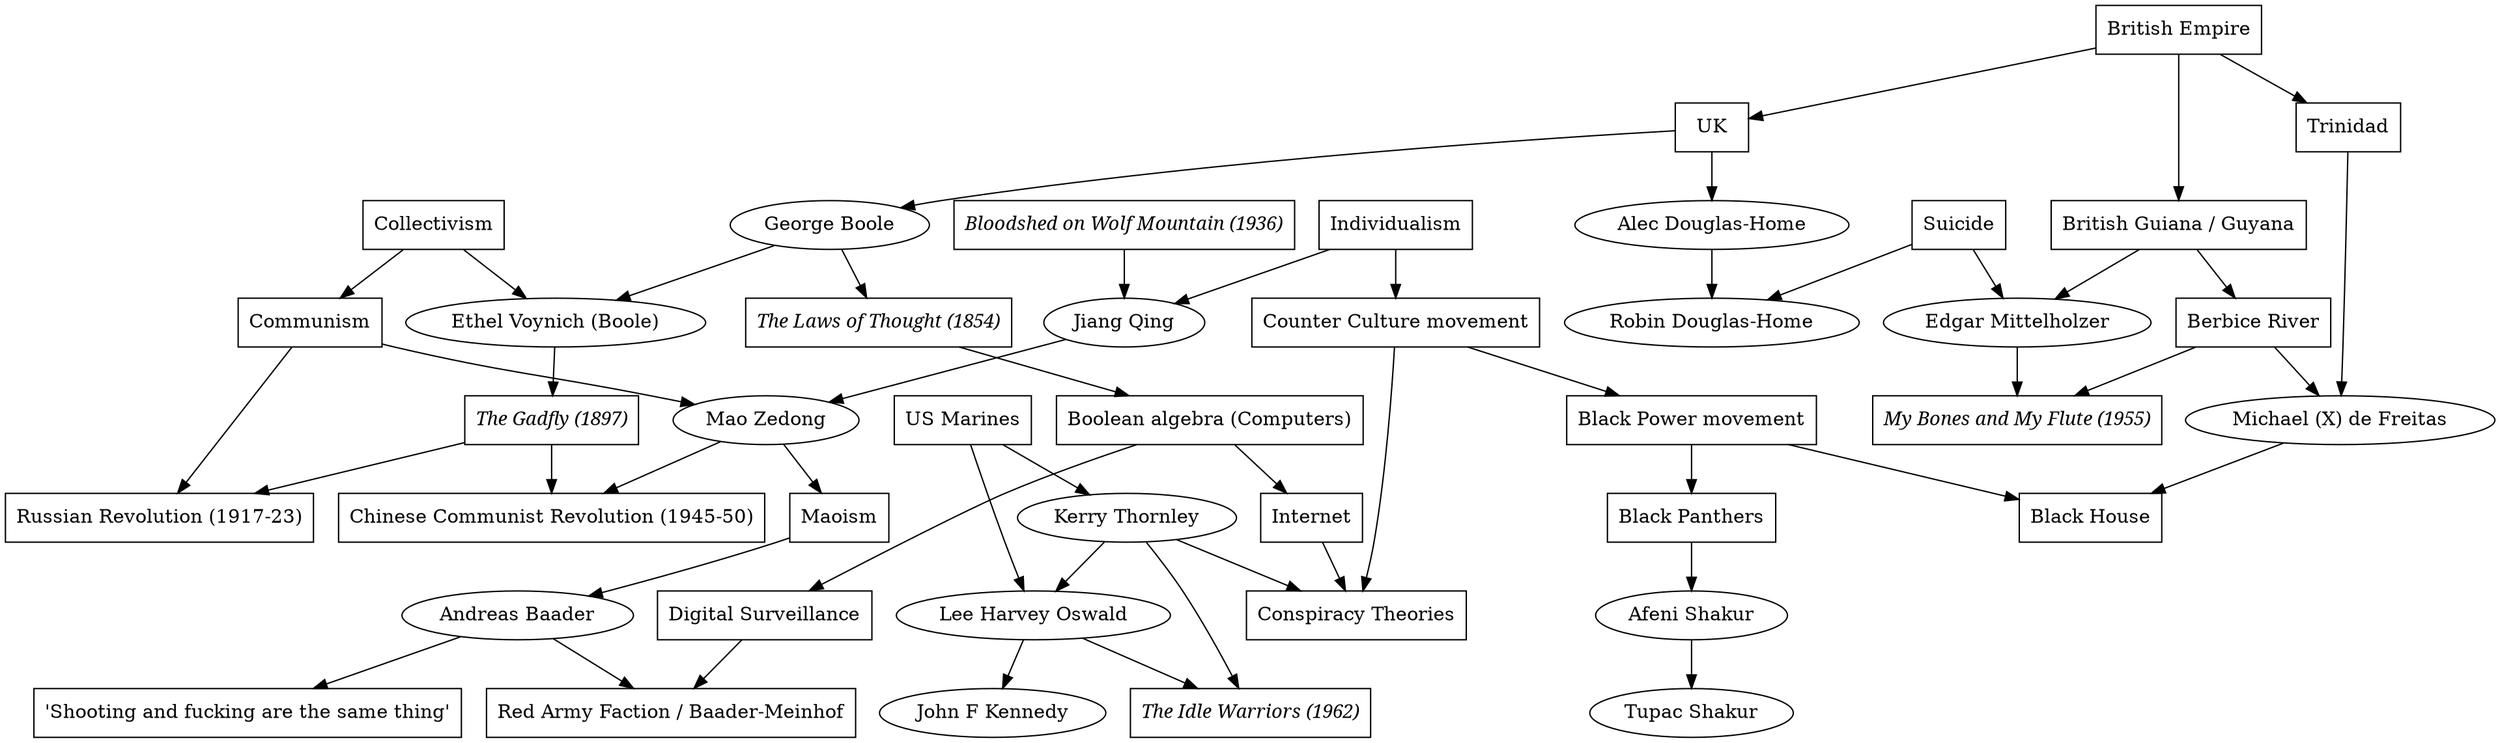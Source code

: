 // Can't Get You Out of My Head
strict digraph cgyoomh {
  // People
  jq [label="Jiang Qing"]
  mz [label="Mao Zedong"]
  mdf [label="Michael (X) de Freitas"]
  bool [label="George Boole"]
  evnb [label="Ethel Voynich (Boole)"]
  as [label="Afeni Shakur"]
  ts [label="Tupac Shakur"]
  kt [label="Kerry Thornley"]
  lho [label="Lee Harvey Oswald"]
  jfk [label="John F Kennedy"]
  rdh [label="Robin Douglas-Home"]
  adh [label="Alec Douglas-Home"]
  em [label="Edgar Mittelholzer"]
  ab [label="Andreas Baader"]

  // Things
  node[shape=rectangle]
  SFST [label="'Shooting and fucking are the same thing'"]
  CCR [label="Chinese Communist Revolution (1945-50)"]
  RR [label="Russian Revolution (1917-23)"]
  Trinidad
  BE [label="British Empire"]
  UK
  BG [label="British Guiana / Guyana"]
  Berbice [label="Berbice River"]
  BP [label="Black Panthers"]
  BPM [label="Black Power movement"]
  CCM [label="Counter Culture movement"]
  BH [label="Black House"]
  Collectivism
  Individualism
  CS [label="Conspiracy Theories"]
  Communism
  Maoism
  Marines [label="US Marines"]
  Suicide
  Computers [label="Boolean algebra (Computers)"]
  DS [label="Digital Surveillance"]
  Internet
  RAF [label="Red Army Faction / Baader-Meinhof"]

  // Works
  node[shape=rectangle fontname=italic]
  bowm [label="Bloodshed on Wolf Mountain (1936)"]
  MBMF [label="My Bones and My Flute (1955)"]
  LoT [label="The Laws of Thought (1854)"]
  Gadfly [label="The Gadfly (1897)"]
  TIW [label="The Idle Warriors (1962)"]

  // Graph

  Individualism -> CCM
  CCM -> BPM

  // Kerry Thornley: links to assassination of JFK and conspiracy theories in general
  kt -> lho
  {CCM, kt} -> CS
  Marines -> {kt, lho}
  kt -> TIW
  lho -> TIW
  lho -> jfk

  // Robin Douglas-Home
  adh -> rdh
  UK -> adh
  Suicide -> rdh

  /* Bloodshed on Wolf Mountain (Part 1): Jiang Qing acted in a film with Li Lili, later came to a position of power
   * which she abused to get revenge on her fellow cast member. Was used by Mao Zedong to consolidate power in
   * revolution.  */
  Communism -> mz
  jq -> mz
  mz -> CCR
  bowm -> jq
  Individualism -> jq

  // Michael X connections
  Trinidad -> mdf
  BE -> {BG,Trinidad,UK} // British Empire
  mdf -> BH
  BP -> as
  as -> ts
  BPM -> {BH, BP} // Black Power movement

  /* George Boole's odd connection to communist revolutions through his daughter's novel, and also inventing maths that
   * led to computers which becomes significant, obvs */
  Communism -> RR
  Collectivism -> {Communism, evnb}
  UK -> bool -> {LoT, evnb}
  LoT -> Computers -> {DS, Internet}
  Internet -> CS
  evnb -> Gadfly
  Gadfly -> {CCR,RR}

  // Shooting and Fucking are the Same Thing (Part 2): Red Army Faction's link to Mao + Boole
  mz -> Maoism -> ab
  {ab, DS} -> RAF
  ab -> SFST

  // Michael X tried to escape up Berbice River (featured in Mittelholzer's novel) after murdering Gale Benson
  BG -> {em, Berbice}
  {Berbice, em} -> MBMF
  Suicide -> em
  Berbice -> mdf
}
